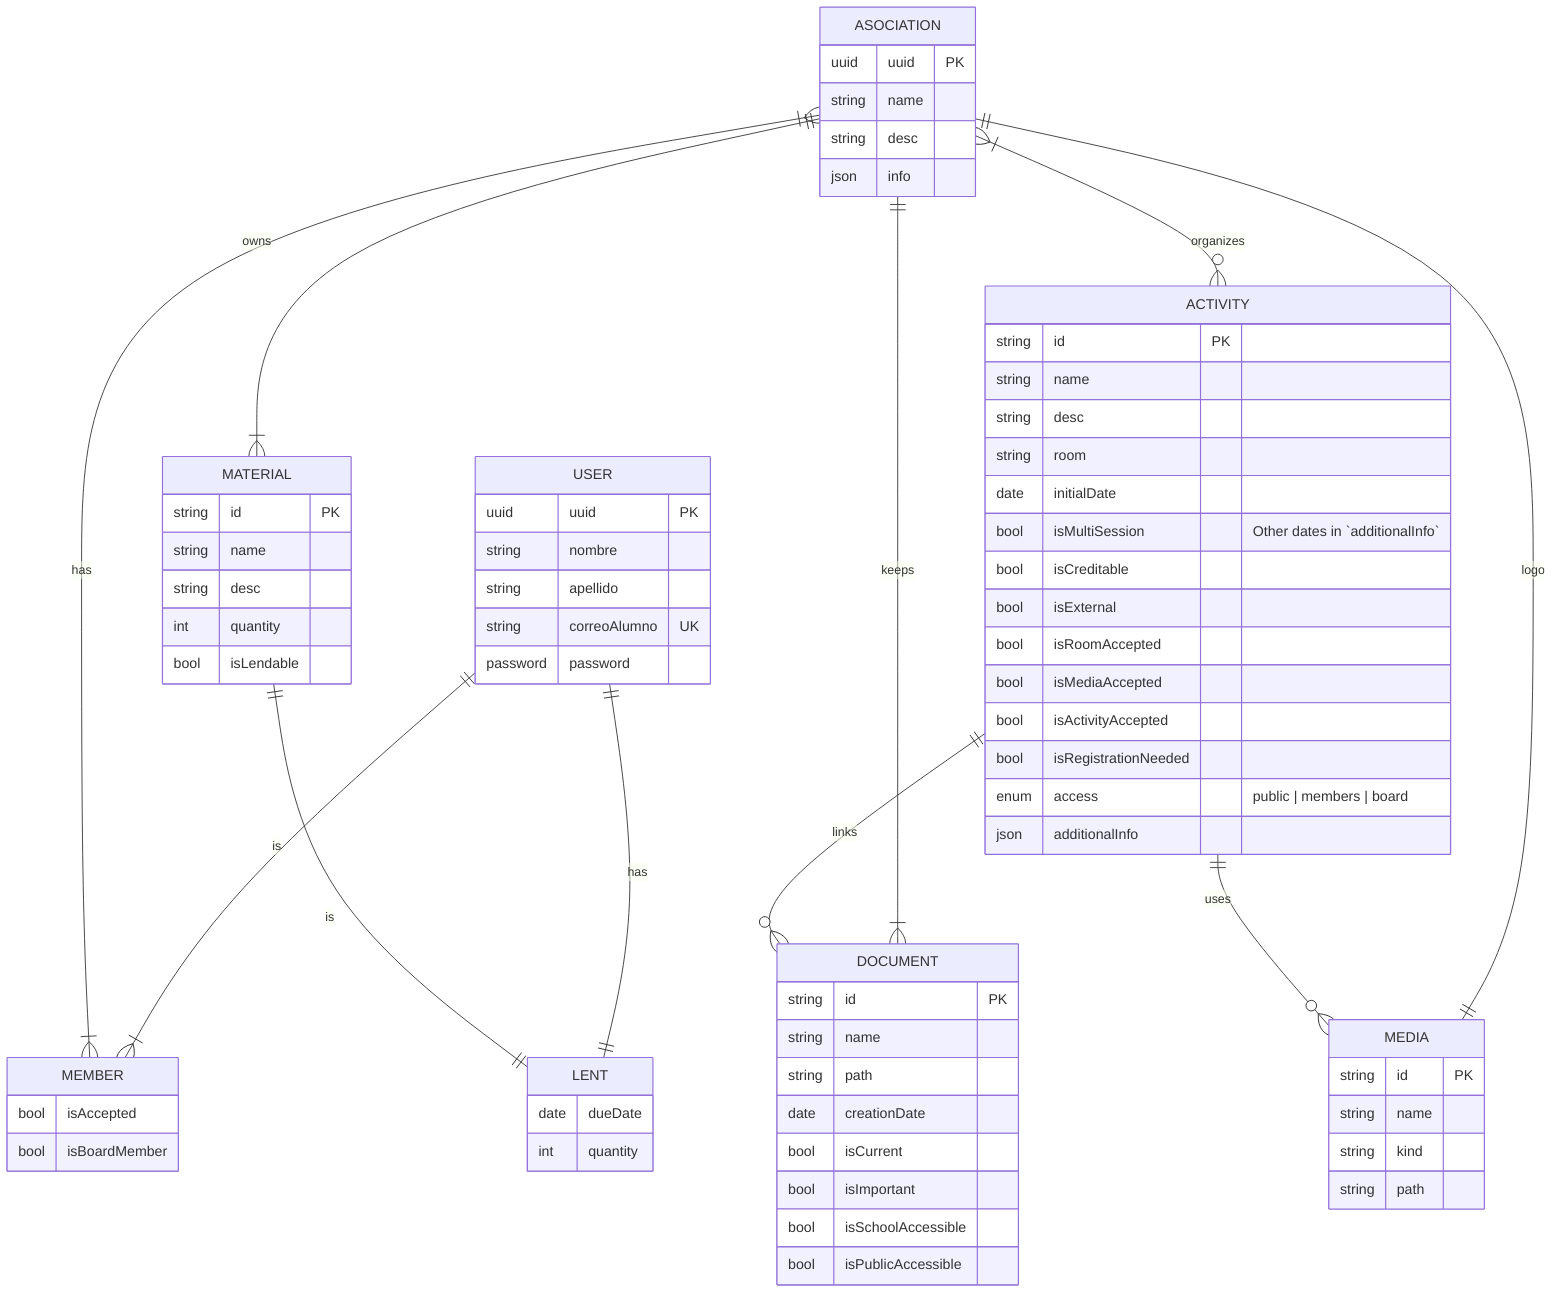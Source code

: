 erDiagram
  
  USER ||--|{ MEMBER              : is
  USER ||--|| LENT                : has
  USER {
    uuid      uuid                PK
    string    nombre        
    string    apellido
    string    correoAlumno        UK
    password  password
  }

  ASOCIATION }|--|{ MEMBER        : has
  ASOCIATION ||--|{ DOCUMENT      : keeps
  ASOCIATION }|--o{ ACTIVITY      : organizes
  ASOCIATION ||--|{ MATERIAL      : owns
  ASOCIATION ||--|| MEDIA         : logo
  ASOCIATION {
    uuid    uuid                  PK
    string  name
    string  desc
    json    info
  }
  
  MEMBER {
    bool isAccepted
    bool isBoardMember
  }
  
  ACTIVITY ||--o{ MEDIA           : uses  
  ACTIVITY ||--o{ DOCUMENT        : links
  ACTIVITY {
    string  id                    PK
    string  name
    string  desc
    string  room
    date    initialDate
    bool    isMultiSession        "Other dates in `additionalInfo`"
    bool    isCreditable
    bool    isExternal
    bool    isRoomAccepted
    bool    isMediaAccepted
    bool    isActivityAccepted
    bool    isRegistrationNeeded
    enum    access                "public | members | board"
    json    additionalInfo
  }
  
  DOCUMENT {
    string  id                    PK
    string  name
    string  path
    date    creationDate
    bool    isCurrent
    bool    isImportant
    bool    isSchoolAccessible
    bool    isPublicAccessible
  }

  MATERIAL ||--|| LENT : is
  MATERIAL {
    string  id                    PK
    string  name
    string  desc
    int     quantity
    bool    isLendable
  }

  LENT {
    date    dueDate
    int     quantity
  }

  MEDIA {
    string  id                    PK
    string  name
    string  kind
    string  path
  }
